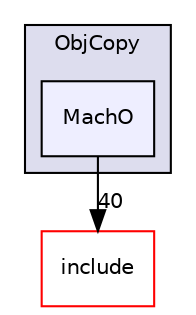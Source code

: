 digraph "lib/ObjCopy/MachO" {
  bgcolor=transparent;
  compound=true
  node [ fontsize="10", fontname="Helvetica"];
  edge [ labelfontsize="10", labelfontname="Helvetica"];
  subgraph clusterdir_852ebda2bb84520f77418fa9810685ae {
    graph [ bgcolor="#ddddee", pencolor="black", label="ObjCopy" fontname="Helvetica", fontsize="10", URL="dir_852ebda2bb84520f77418fa9810685ae.html"]
  dir_846bab61ea58bf01876a93e6f6bfccf3 [shape=box, label="MachO", style="filled", fillcolor="#eeeeff", pencolor="black", URL="dir_846bab61ea58bf01876a93e6f6bfccf3.html"];
  }
  dir_d44c64559bbebec7f509842c48db8b23 [shape=box label="include" color="red" URL="dir_d44c64559bbebec7f509842c48db8b23.html"];
  dir_846bab61ea58bf01876a93e6f6bfccf3->dir_d44c64559bbebec7f509842c48db8b23 [headlabel="40", labeldistance=1.5 headhref="dir_000330_000001.html"];
}
